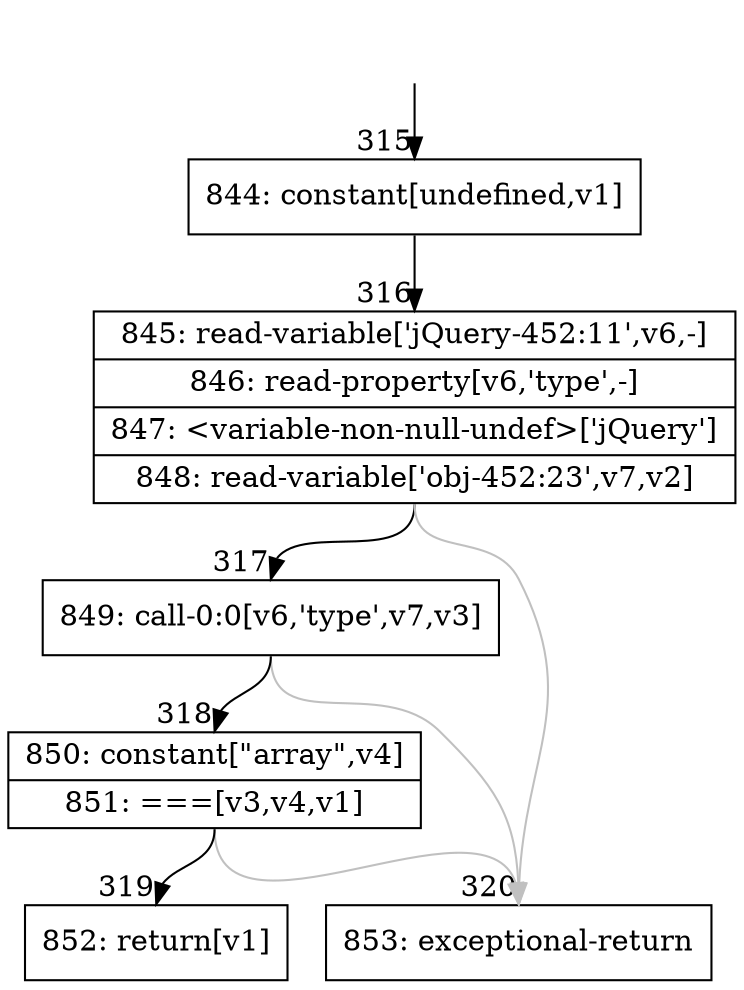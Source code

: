 digraph {
rankdir="TD"
BB_entry25[shape=none,label=""];
BB_entry25 -> BB315 [tailport=s, headport=n, headlabel="    315"]
BB315 [shape=record label="{844: constant[undefined,v1]}" ] 
BB315 -> BB316 [tailport=s, headport=n, headlabel="      316"]
BB316 [shape=record label="{845: read-variable['jQuery-452:11',v6,-]|846: read-property[v6,'type',-]|847: \<variable-non-null-undef\>['jQuery']|848: read-variable['obj-452:23',v7,v2]}" ] 
BB316 -> BB317 [tailport=s, headport=n, headlabel="      317"]
BB316 -> BB320 [tailport=s, headport=n, color=gray, headlabel="      320"]
BB317 [shape=record label="{849: call-0:0[v6,'type',v7,v3]}" ] 
BB317 -> BB318 [tailport=s, headport=n, headlabel="      318"]
BB317 -> BB320 [tailport=s, headport=n, color=gray]
BB318 [shape=record label="{850: constant[\"array\",v4]|851: ===[v3,v4,v1]}" ] 
BB318 -> BB319 [tailport=s, headport=n, headlabel="      319"]
BB318 -> BB320 [tailport=s, headport=n, color=gray]
BB319 [shape=record label="{852: return[v1]}" ] 
BB320 [shape=record label="{853: exceptional-return}" ] 
}
